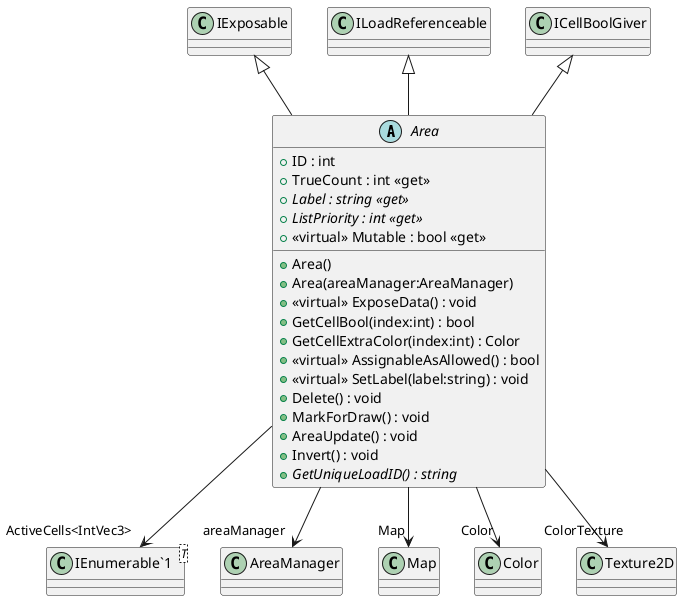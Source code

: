@startuml
abstract class Area {
    + ID : int
    + TrueCount : int <<get>>
    + {abstract} Label : string <<get>>
    + {abstract} ListPriority : int <<get>>
    + <<virtual>> Mutable : bool <<get>>
    + Area()
    + Area(areaManager:AreaManager)
    + <<virtual>> ExposeData() : void
    + GetCellBool(index:int) : bool
    + GetCellExtraColor(index:int) : Color
    + <<virtual>> AssignableAsAllowed() : bool
    + <<virtual>> SetLabel(label:string) : void
    + Delete() : void
    + MarkForDraw() : void
    + AreaUpdate() : void
    + Invert() : void
    + {abstract} GetUniqueLoadID() : string
}
class "IEnumerable`1"<T> {
}
IExposable <|-- Area
ILoadReferenceable <|-- Area
ICellBoolGiver <|-- Area
Area --> "areaManager" AreaManager
Area --> "Map" Map
Area --> "Color" Color
Area --> "ColorTexture" Texture2D
Area --> "ActiveCells<IntVec3>" "IEnumerable`1"
@enduml
